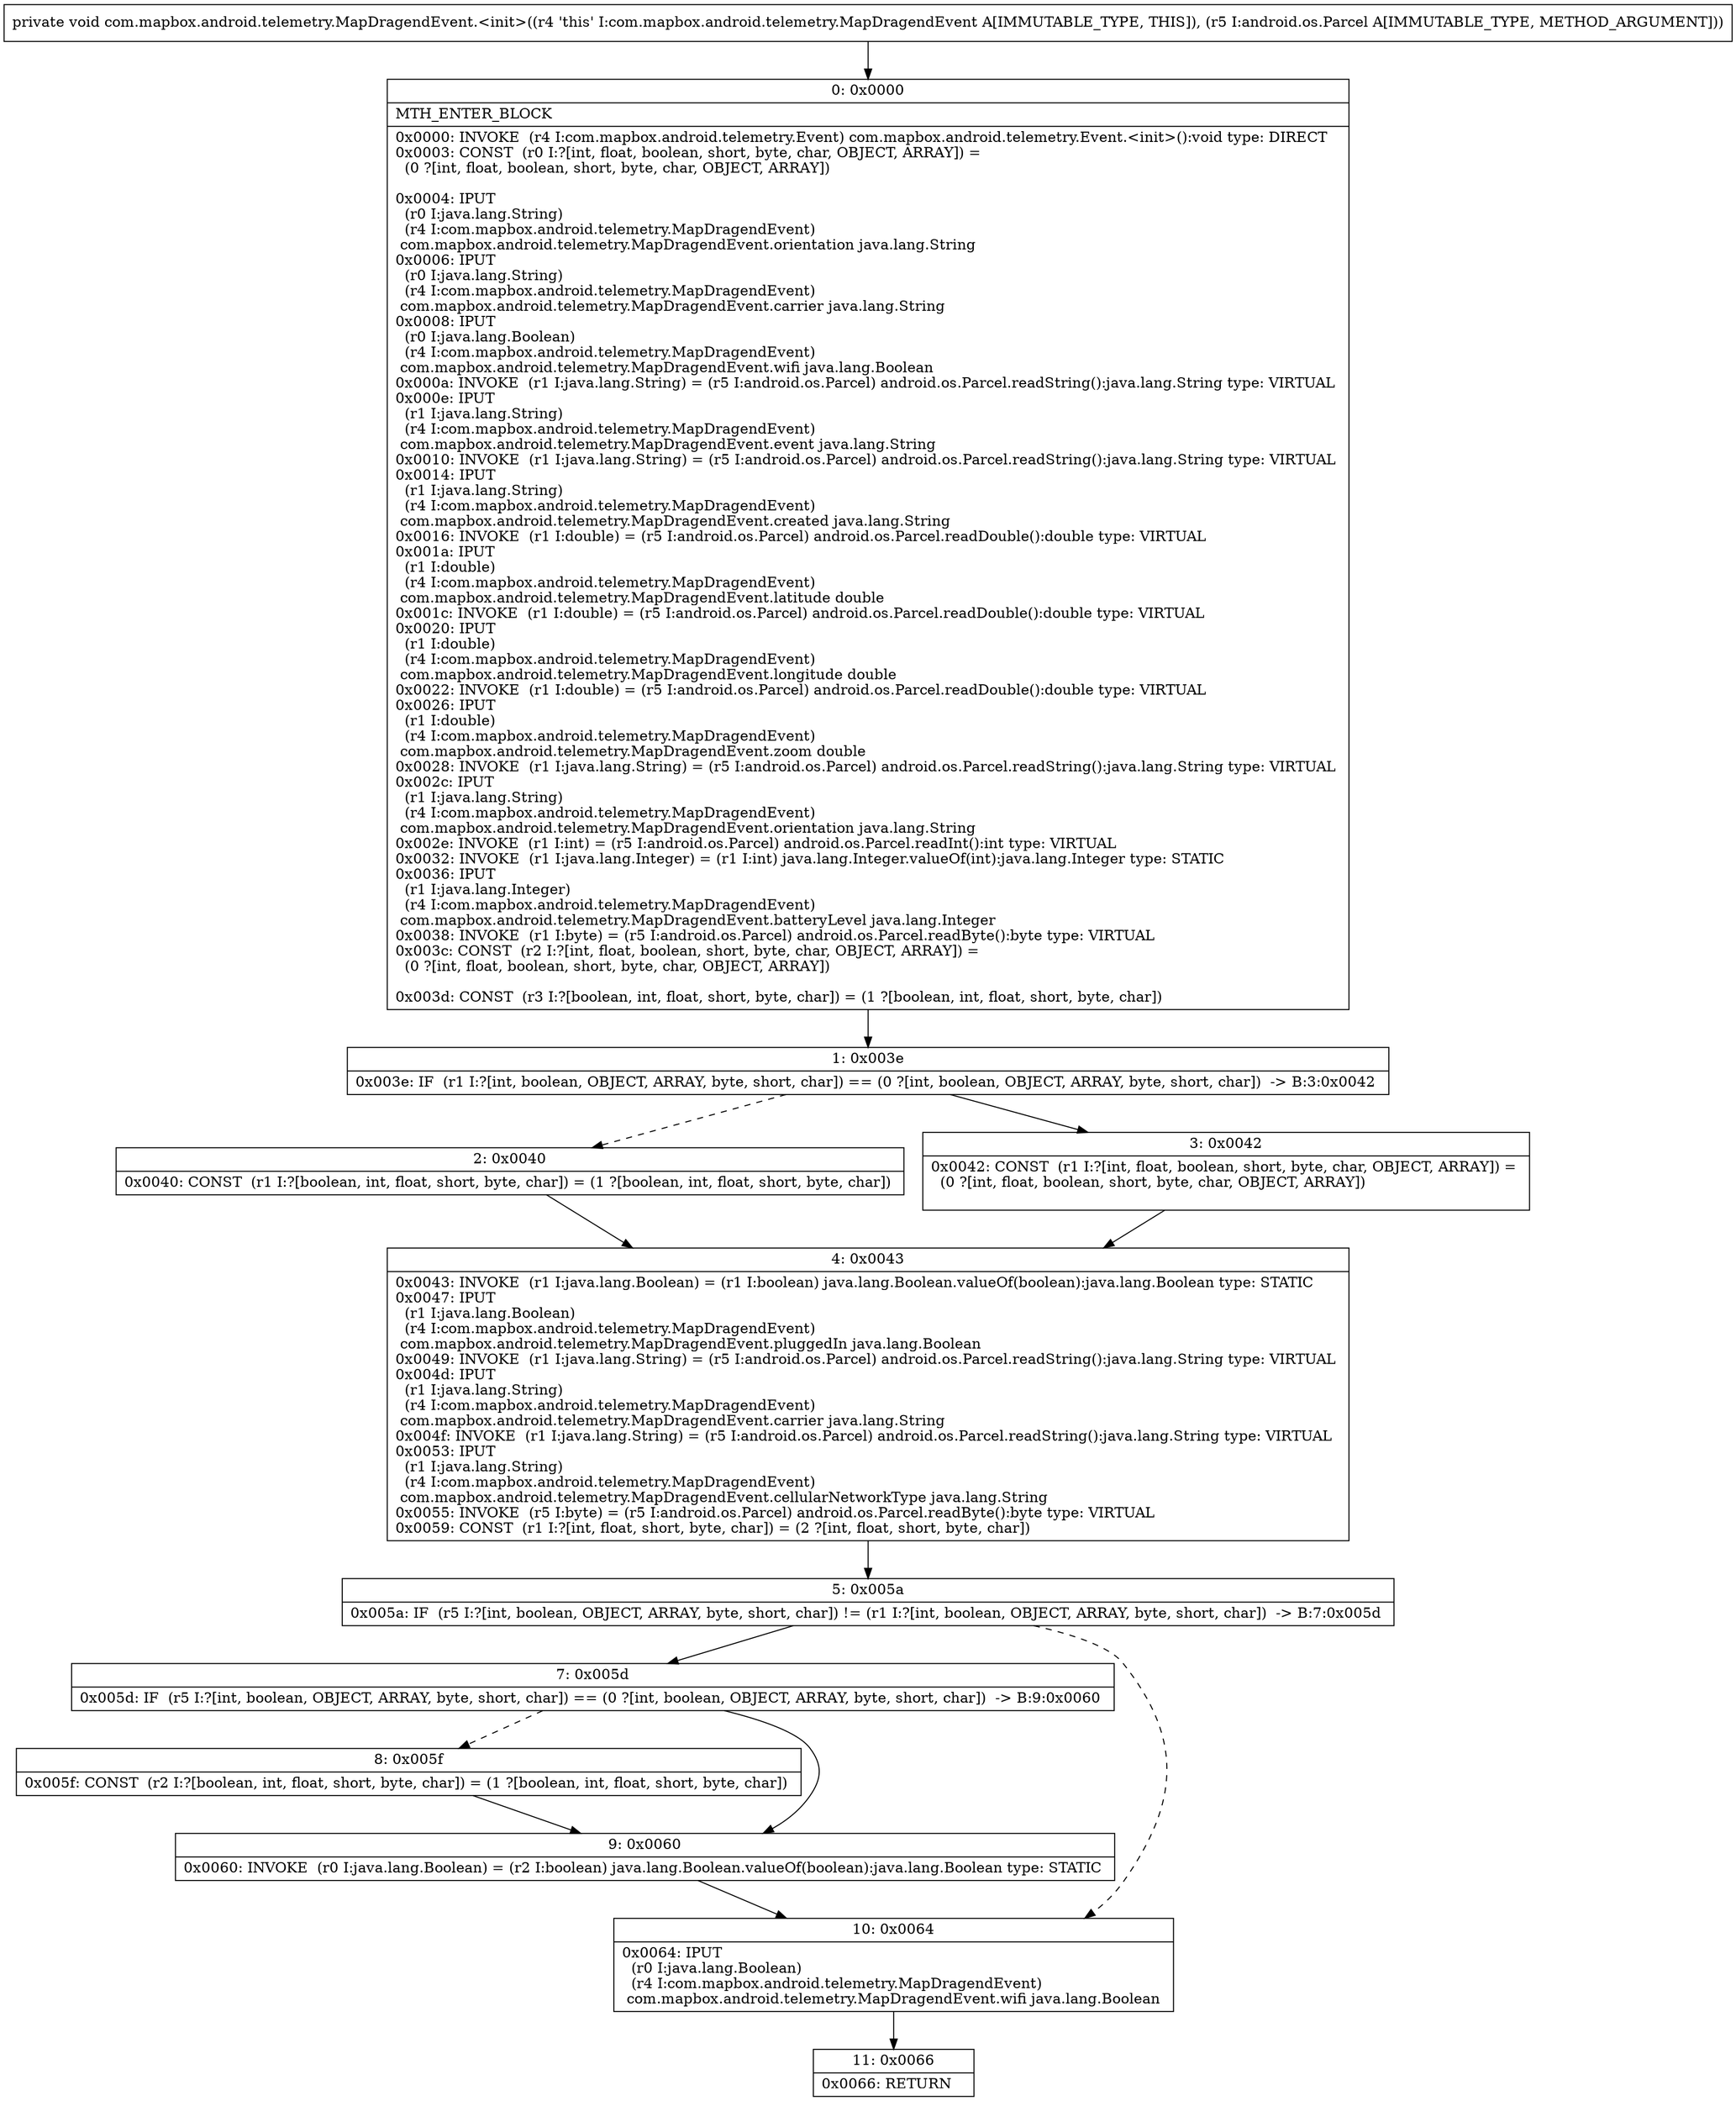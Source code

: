digraph "CFG forcom.mapbox.android.telemetry.MapDragendEvent.\<init\>(Landroid\/os\/Parcel;)V" {
Node_0 [shape=record,label="{0\:\ 0x0000|MTH_ENTER_BLOCK\l|0x0000: INVOKE  (r4 I:com.mapbox.android.telemetry.Event) com.mapbox.android.telemetry.Event.\<init\>():void type: DIRECT \l0x0003: CONST  (r0 I:?[int, float, boolean, short, byte, char, OBJECT, ARRAY]) = \l  (0 ?[int, float, boolean, short, byte, char, OBJECT, ARRAY])\l \l0x0004: IPUT  \l  (r0 I:java.lang.String)\l  (r4 I:com.mapbox.android.telemetry.MapDragendEvent)\l com.mapbox.android.telemetry.MapDragendEvent.orientation java.lang.String \l0x0006: IPUT  \l  (r0 I:java.lang.String)\l  (r4 I:com.mapbox.android.telemetry.MapDragendEvent)\l com.mapbox.android.telemetry.MapDragendEvent.carrier java.lang.String \l0x0008: IPUT  \l  (r0 I:java.lang.Boolean)\l  (r4 I:com.mapbox.android.telemetry.MapDragendEvent)\l com.mapbox.android.telemetry.MapDragendEvent.wifi java.lang.Boolean \l0x000a: INVOKE  (r1 I:java.lang.String) = (r5 I:android.os.Parcel) android.os.Parcel.readString():java.lang.String type: VIRTUAL \l0x000e: IPUT  \l  (r1 I:java.lang.String)\l  (r4 I:com.mapbox.android.telemetry.MapDragendEvent)\l com.mapbox.android.telemetry.MapDragendEvent.event java.lang.String \l0x0010: INVOKE  (r1 I:java.lang.String) = (r5 I:android.os.Parcel) android.os.Parcel.readString():java.lang.String type: VIRTUAL \l0x0014: IPUT  \l  (r1 I:java.lang.String)\l  (r4 I:com.mapbox.android.telemetry.MapDragendEvent)\l com.mapbox.android.telemetry.MapDragendEvent.created java.lang.String \l0x0016: INVOKE  (r1 I:double) = (r5 I:android.os.Parcel) android.os.Parcel.readDouble():double type: VIRTUAL \l0x001a: IPUT  \l  (r1 I:double)\l  (r4 I:com.mapbox.android.telemetry.MapDragendEvent)\l com.mapbox.android.telemetry.MapDragendEvent.latitude double \l0x001c: INVOKE  (r1 I:double) = (r5 I:android.os.Parcel) android.os.Parcel.readDouble():double type: VIRTUAL \l0x0020: IPUT  \l  (r1 I:double)\l  (r4 I:com.mapbox.android.telemetry.MapDragendEvent)\l com.mapbox.android.telemetry.MapDragendEvent.longitude double \l0x0022: INVOKE  (r1 I:double) = (r5 I:android.os.Parcel) android.os.Parcel.readDouble():double type: VIRTUAL \l0x0026: IPUT  \l  (r1 I:double)\l  (r4 I:com.mapbox.android.telemetry.MapDragendEvent)\l com.mapbox.android.telemetry.MapDragendEvent.zoom double \l0x0028: INVOKE  (r1 I:java.lang.String) = (r5 I:android.os.Parcel) android.os.Parcel.readString():java.lang.String type: VIRTUAL \l0x002c: IPUT  \l  (r1 I:java.lang.String)\l  (r4 I:com.mapbox.android.telemetry.MapDragendEvent)\l com.mapbox.android.telemetry.MapDragendEvent.orientation java.lang.String \l0x002e: INVOKE  (r1 I:int) = (r5 I:android.os.Parcel) android.os.Parcel.readInt():int type: VIRTUAL \l0x0032: INVOKE  (r1 I:java.lang.Integer) = (r1 I:int) java.lang.Integer.valueOf(int):java.lang.Integer type: STATIC \l0x0036: IPUT  \l  (r1 I:java.lang.Integer)\l  (r4 I:com.mapbox.android.telemetry.MapDragendEvent)\l com.mapbox.android.telemetry.MapDragendEvent.batteryLevel java.lang.Integer \l0x0038: INVOKE  (r1 I:byte) = (r5 I:android.os.Parcel) android.os.Parcel.readByte():byte type: VIRTUAL \l0x003c: CONST  (r2 I:?[int, float, boolean, short, byte, char, OBJECT, ARRAY]) = \l  (0 ?[int, float, boolean, short, byte, char, OBJECT, ARRAY])\l \l0x003d: CONST  (r3 I:?[boolean, int, float, short, byte, char]) = (1 ?[boolean, int, float, short, byte, char]) \l}"];
Node_1 [shape=record,label="{1\:\ 0x003e|0x003e: IF  (r1 I:?[int, boolean, OBJECT, ARRAY, byte, short, char]) == (0 ?[int, boolean, OBJECT, ARRAY, byte, short, char])  \-\> B:3:0x0042 \l}"];
Node_2 [shape=record,label="{2\:\ 0x0040|0x0040: CONST  (r1 I:?[boolean, int, float, short, byte, char]) = (1 ?[boolean, int, float, short, byte, char]) \l}"];
Node_3 [shape=record,label="{3\:\ 0x0042|0x0042: CONST  (r1 I:?[int, float, boolean, short, byte, char, OBJECT, ARRAY]) = \l  (0 ?[int, float, boolean, short, byte, char, OBJECT, ARRAY])\l \l}"];
Node_4 [shape=record,label="{4\:\ 0x0043|0x0043: INVOKE  (r1 I:java.lang.Boolean) = (r1 I:boolean) java.lang.Boolean.valueOf(boolean):java.lang.Boolean type: STATIC \l0x0047: IPUT  \l  (r1 I:java.lang.Boolean)\l  (r4 I:com.mapbox.android.telemetry.MapDragendEvent)\l com.mapbox.android.telemetry.MapDragendEvent.pluggedIn java.lang.Boolean \l0x0049: INVOKE  (r1 I:java.lang.String) = (r5 I:android.os.Parcel) android.os.Parcel.readString():java.lang.String type: VIRTUAL \l0x004d: IPUT  \l  (r1 I:java.lang.String)\l  (r4 I:com.mapbox.android.telemetry.MapDragendEvent)\l com.mapbox.android.telemetry.MapDragendEvent.carrier java.lang.String \l0x004f: INVOKE  (r1 I:java.lang.String) = (r5 I:android.os.Parcel) android.os.Parcel.readString():java.lang.String type: VIRTUAL \l0x0053: IPUT  \l  (r1 I:java.lang.String)\l  (r4 I:com.mapbox.android.telemetry.MapDragendEvent)\l com.mapbox.android.telemetry.MapDragendEvent.cellularNetworkType java.lang.String \l0x0055: INVOKE  (r5 I:byte) = (r5 I:android.os.Parcel) android.os.Parcel.readByte():byte type: VIRTUAL \l0x0059: CONST  (r1 I:?[int, float, short, byte, char]) = (2 ?[int, float, short, byte, char]) \l}"];
Node_5 [shape=record,label="{5\:\ 0x005a|0x005a: IF  (r5 I:?[int, boolean, OBJECT, ARRAY, byte, short, char]) != (r1 I:?[int, boolean, OBJECT, ARRAY, byte, short, char])  \-\> B:7:0x005d \l}"];
Node_7 [shape=record,label="{7\:\ 0x005d|0x005d: IF  (r5 I:?[int, boolean, OBJECT, ARRAY, byte, short, char]) == (0 ?[int, boolean, OBJECT, ARRAY, byte, short, char])  \-\> B:9:0x0060 \l}"];
Node_8 [shape=record,label="{8\:\ 0x005f|0x005f: CONST  (r2 I:?[boolean, int, float, short, byte, char]) = (1 ?[boolean, int, float, short, byte, char]) \l}"];
Node_9 [shape=record,label="{9\:\ 0x0060|0x0060: INVOKE  (r0 I:java.lang.Boolean) = (r2 I:boolean) java.lang.Boolean.valueOf(boolean):java.lang.Boolean type: STATIC \l}"];
Node_10 [shape=record,label="{10\:\ 0x0064|0x0064: IPUT  \l  (r0 I:java.lang.Boolean)\l  (r4 I:com.mapbox.android.telemetry.MapDragendEvent)\l com.mapbox.android.telemetry.MapDragendEvent.wifi java.lang.Boolean \l}"];
Node_11 [shape=record,label="{11\:\ 0x0066|0x0066: RETURN   \l}"];
MethodNode[shape=record,label="{private void com.mapbox.android.telemetry.MapDragendEvent.\<init\>((r4 'this' I:com.mapbox.android.telemetry.MapDragendEvent A[IMMUTABLE_TYPE, THIS]), (r5 I:android.os.Parcel A[IMMUTABLE_TYPE, METHOD_ARGUMENT])) }"];
MethodNode -> Node_0;
Node_0 -> Node_1;
Node_1 -> Node_2[style=dashed];
Node_1 -> Node_3;
Node_2 -> Node_4;
Node_3 -> Node_4;
Node_4 -> Node_5;
Node_5 -> Node_7;
Node_5 -> Node_10[style=dashed];
Node_7 -> Node_8[style=dashed];
Node_7 -> Node_9;
Node_8 -> Node_9;
Node_9 -> Node_10;
Node_10 -> Node_11;
}

